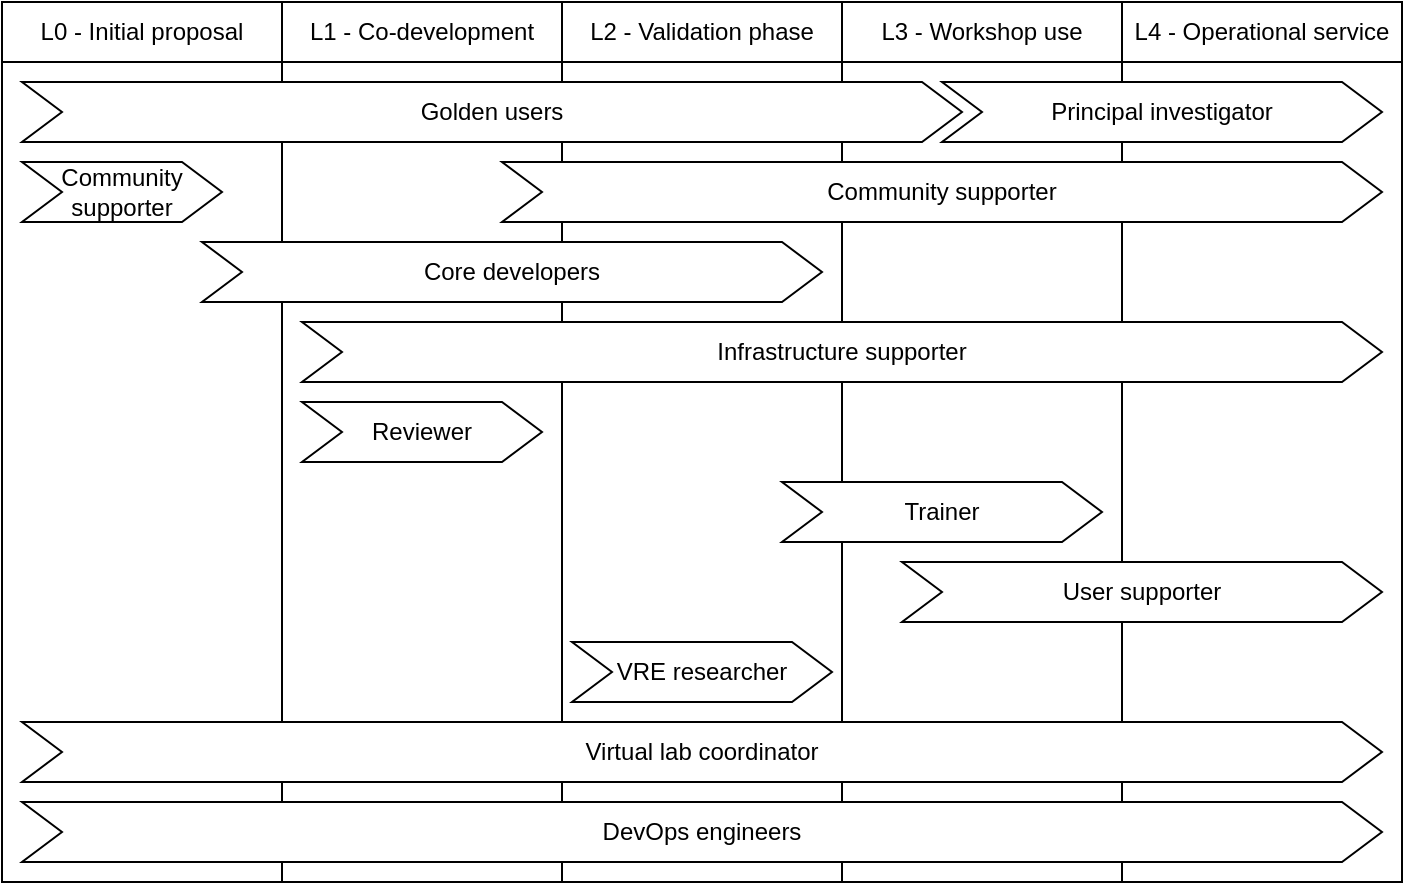 <mxfile version="25.0.1">
  <diagram id="prtHgNgQTEPvFCAcTncT" name="Page-1">
    <mxGraphModel dx="1434" dy="870" grid="1" gridSize="10" guides="1" tooltips="1" connect="1" arrows="1" fold="1" page="1" pageScale="1" pageWidth="827" pageHeight="1169" math="0" shadow="0">
      <root>
        <mxCell id="0" />
        <mxCell id="1" parent="0" />
        <mxCell id="I9sGoZm3iVi72w8b68Hv-6" value="L0 - Initial proposal" style="rounded=0;whiteSpace=wrap;html=1;" vertex="1" parent="1">
          <mxGeometry x="60" y="10" width="140" height="30" as="geometry" />
        </mxCell>
        <mxCell id="I9sGoZm3iVi72w8b68Hv-7" value="L1 - C&lt;span style=&quot;background-color: initial;&quot;&gt;o-development&lt;/span&gt;" style="rounded=0;whiteSpace=wrap;html=1;" vertex="1" parent="1">
          <mxGeometry x="200" y="10" width="140" height="30" as="geometry" />
        </mxCell>
        <mxCell id="I9sGoZm3iVi72w8b68Hv-8" value="L2 - Validation phase" style="rounded=0;whiteSpace=wrap;html=1;" vertex="1" parent="1">
          <mxGeometry x="340" y="10" width="140" height="30" as="geometry" />
        </mxCell>
        <mxCell id="I9sGoZm3iVi72w8b68Hv-9" value="L3 - Workshop use" style="rounded=0;whiteSpace=wrap;html=1;" vertex="1" parent="1">
          <mxGeometry x="480" y="10" width="140" height="30" as="geometry" />
        </mxCell>
        <mxCell id="I9sGoZm3iVi72w8b68Hv-10" value="L4 - Operational service" style="rounded=0;whiteSpace=wrap;html=1;" vertex="1" parent="1">
          <mxGeometry x="620" y="10" width="140" height="30" as="geometry" />
        </mxCell>
        <mxCell id="I9sGoZm3iVi72w8b68Hv-12" value="" style="rounded=0;whiteSpace=wrap;html=1;" vertex="1" parent="1">
          <mxGeometry x="60" y="40" width="140" height="410" as="geometry" />
        </mxCell>
        <mxCell id="I9sGoZm3iVi72w8b68Hv-14" value="" style="rounded=0;whiteSpace=wrap;html=1;" vertex="1" parent="1">
          <mxGeometry x="620" y="40" width="140" height="410" as="geometry" />
        </mxCell>
        <mxCell id="I9sGoZm3iVi72w8b68Hv-15" value="" style="rounded=0;whiteSpace=wrap;html=1;" vertex="1" parent="1">
          <mxGeometry x="480" y="40" width="140" height="410" as="geometry" />
        </mxCell>
        <mxCell id="I9sGoZm3iVi72w8b68Hv-16" value="" style="rounded=0;whiteSpace=wrap;html=1;" vertex="1" parent="1">
          <mxGeometry x="340" y="40" width="140" height="410" as="geometry" />
        </mxCell>
        <mxCell id="I9sGoZm3iVi72w8b68Hv-17" value="" style="rounded=0;whiteSpace=wrap;html=1;" vertex="1" parent="1">
          <mxGeometry x="200" y="40" width="140" height="410" as="geometry" />
        </mxCell>
        <mxCell id="I9sGoZm3iVi72w8b68Hv-18" value="Golden users" style="shape=step;perimeter=stepPerimeter;whiteSpace=wrap;html=1;fixedSize=1;" vertex="1" parent="1">
          <mxGeometry x="70" y="50" width="470" height="30" as="geometry" />
        </mxCell>
        <mxCell id="I9sGoZm3iVi72w8b68Hv-19" value="Principal investigator" style="shape=step;perimeter=stepPerimeter;whiteSpace=wrap;html=1;fixedSize=1;" vertex="1" parent="1">
          <mxGeometry x="530" y="50" width="220" height="30" as="geometry" />
        </mxCell>
        <mxCell id="I9sGoZm3iVi72w8b68Hv-20" value="Community supporter" style="shape=step;perimeter=stepPerimeter;whiteSpace=wrap;html=1;fixedSize=1;" vertex="1" parent="1">
          <mxGeometry x="70" y="90" width="100" height="30" as="geometry" />
        </mxCell>
        <mxCell id="I9sGoZm3iVi72w8b68Hv-21" value="Community supporter" style="shape=step;perimeter=stepPerimeter;whiteSpace=wrap;html=1;fixedSize=1;" vertex="1" parent="1">
          <mxGeometry x="310" y="90" width="440" height="30" as="geometry" />
        </mxCell>
        <mxCell id="I9sGoZm3iVi72w8b68Hv-22" value="Core developers" style="shape=step;perimeter=stepPerimeter;whiteSpace=wrap;html=1;fixedSize=1;" vertex="1" parent="1">
          <mxGeometry x="160" y="130" width="310" height="30" as="geometry" />
        </mxCell>
        <mxCell id="I9sGoZm3iVi72w8b68Hv-23" value="Virtual lab coordinator" style="shape=step;perimeter=stepPerimeter;whiteSpace=wrap;html=1;fixedSize=1;" vertex="1" parent="1">
          <mxGeometry x="70" y="370" width="680" height="30" as="geometry" />
        </mxCell>
        <mxCell id="I9sGoZm3iVi72w8b68Hv-24" value="DevOps engineers" style="shape=step;perimeter=stepPerimeter;whiteSpace=wrap;html=1;fixedSize=1;" vertex="1" parent="1">
          <mxGeometry x="70" y="410" width="680" height="30" as="geometry" />
        </mxCell>
        <mxCell id="I9sGoZm3iVi72w8b68Hv-25" value="Infrastructure supporter" style="shape=step;perimeter=stepPerimeter;whiteSpace=wrap;html=1;fixedSize=1;" vertex="1" parent="1">
          <mxGeometry x="210" y="170" width="540" height="30" as="geometry" />
        </mxCell>
        <mxCell id="I9sGoZm3iVi72w8b68Hv-26" value="Reviewer" style="shape=step;perimeter=stepPerimeter;whiteSpace=wrap;html=1;fixedSize=1;" vertex="1" parent="1">
          <mxGeometry x="210" y="210" width="120" height="30" as="geometry" />
        </mxCell>
        <mxCell id="I9sGoZm3iVi72w8b68Hv-27" value="Trainer" style="shape=step;perimeter=stepPerimeter;whiteSpace=wrap;html=1;fixedSize=1;" vertex="1" parent="1">
          <mxGeometry x="450" y="250" width="160" height="30" as="geometry" />
        </mxCell>
        <mxCell id="I9sGoZm3iVi72w8b68Hv-28" value="User supporter" style="shape=step;perimeter=stepPerimeter;whiteSpace=wrap;html=1;fixedSize=1;" vertex="1" parent="1">
          <mxGeometry x="510" y="290" width="240" height="30" as="geometry" />
        </mxCell>
        <mxCell id="I9sGoZm3iVi72w8b68Hv-29" value="VRE researcher" style="shape=step;perimeter=stepPerimeter;whiteSpace=wrap;html=1;fixedSize=1;" vertex="1" parent="1">
          <mxGeometry x="345" y="330" width="130" height="30" as="geometry" />
        </mxCell>
      </root>
    </mxGraphModel>
  </diagram>
</mxfile>
